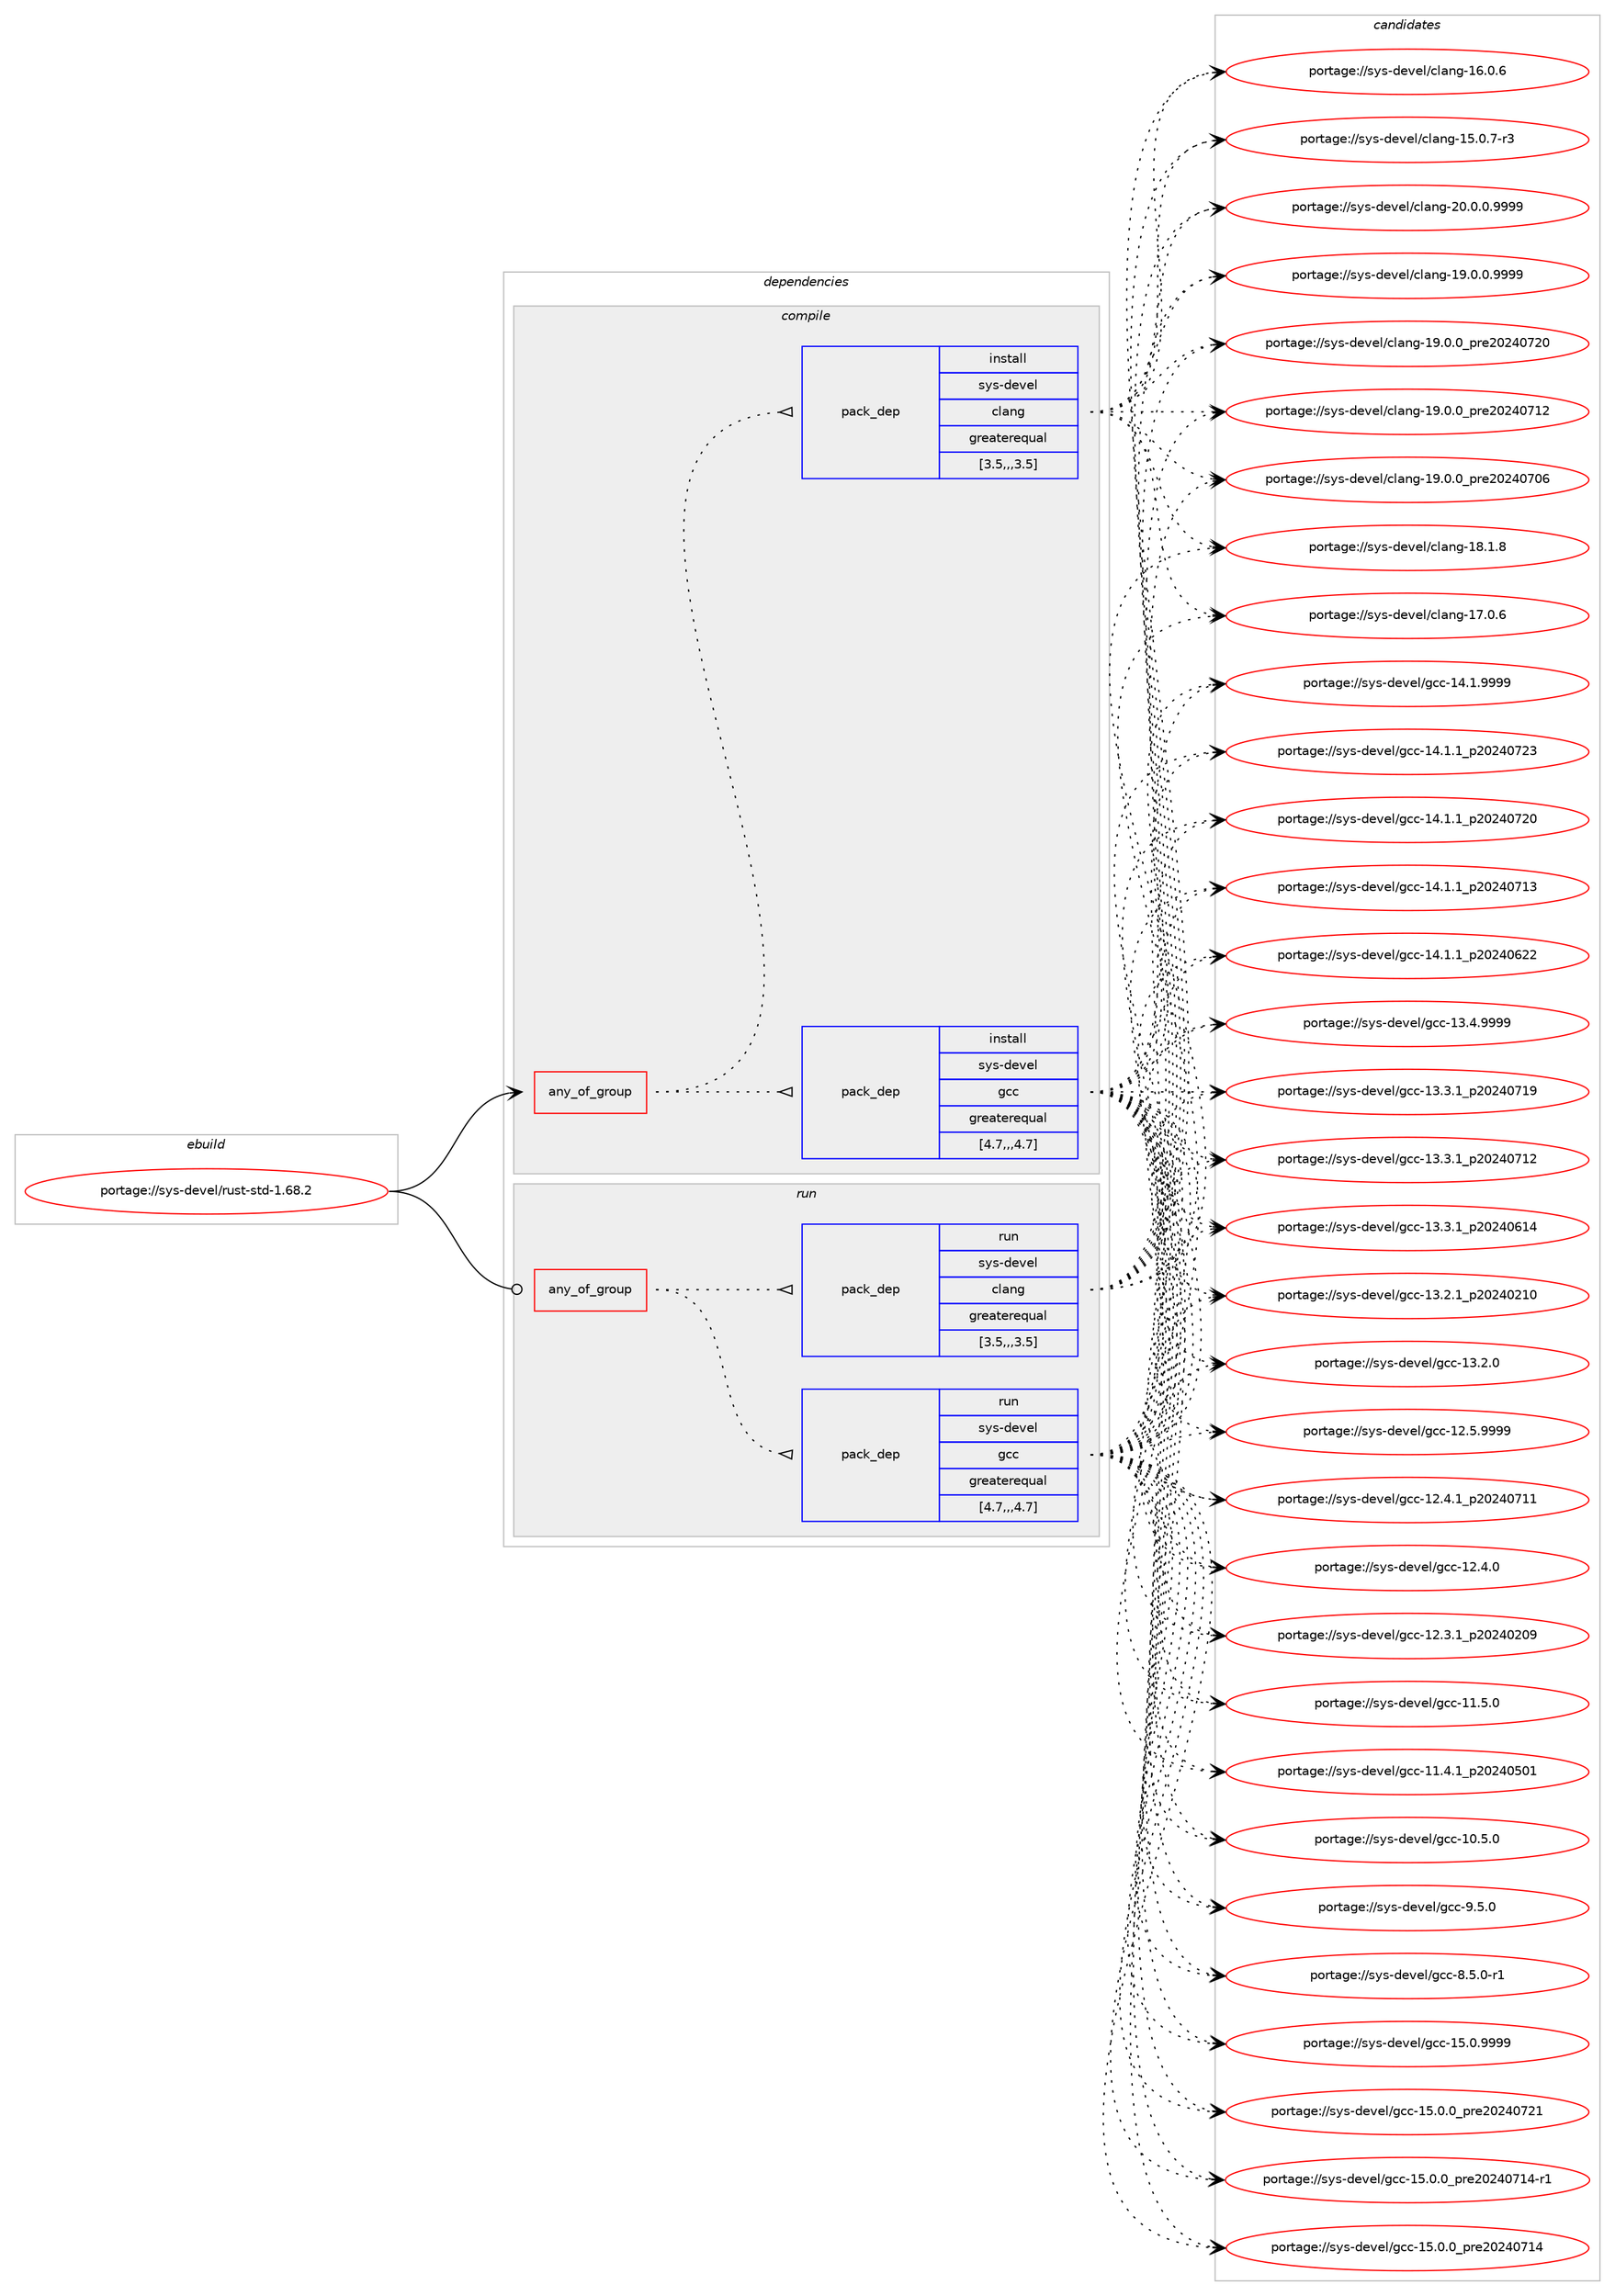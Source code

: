 digraph prolog {

# *************
# Graph options
# *************

newrank=true;
concentrate=true;
compound=true;
graph [rankdir=LR,fontname=Helvetica,fontsize=10,ranksep=1.5];#, ranksep=2.5, nodesep=0.2];
edge  [arrowhead=vee];
node  [fontname=Helvetica,fontsize=10];

# **********
# The ebuild
# **********

subgraph cluster_leftcol {
color=gray;
label=<<i>ebuild</i>>;
id [label="portage://sys-devel/rust-std-1.68.2", color=red, width=4, href="../sys-devel/rust-std-1.68.2.svg"];
}

# ****************
# The dependencies
# ****************

subgraph cluster_midcol {
color=gray;
label=<<i>dependencies</i>>;
subgraph cluster_compile {
fillcolor="#eeeeee";
style=filled;
label=<<i>compile</i>>;
subgraph any2744 {
dependency435842 [label=<<TABLE BORDER="0" CELLBORDER="1" CELLSPACING="0" CELLPADDING="4"><TR><TD CELLPADDING="10">any_of_group</TD></TR></TABLE>>, shape=none, color=red];subgraph pack316682 {
dependency435843 [label=<<TABLE BORDER="0" CELLBORDER="1" CELLSPACING="0" CELLPADDING="4" WIDTH="220"><TR><TD ROWSPAN="6" CELLPADDING="30">pack_dep</TD></TR><TR><TD WIDTH="110">install</TD></TR><TR><TD>sys-devel</TD></TR><TR><TD>gcc</TD></TR><TR><TD>greaterequal</TD></TR><TR><TD>[4.7,,,4.7]</TD></TR></TABLE>>, shape=none, color=blue];
}
dependency435842:e -> dependency435843:w [weight=20,style="dotted",arrowhead="oinv"];
subgraph pack316683 {
dependency435844 [label=<<TABLE BORDER="0" CELLBORDER="1" CELLSPACING="0" CELLPADDING="4" WIDTH="220"><TR><TD ROWSPAN="6" CELLPADDING="30">pack_dep</TD></TR><TR><TD WIDTH="110">install</TD></TR><TR><TD>sys-devel</TD></TR><TR><TD>clang</TD></TR><TR><TD>greaterequal</TD></TR><TR><TD>[3.5,,,3.5]</TD></TR></TABLE>>, shape=none, color=blue];
}
dependency435842:e -> dependency435844:w [weight=20,style="dotted",arrowhead="oinv"];
}
id:e -> dependency435842:w [weight=20,style="solid",arrowhead="vee"];
}
subgraph cluster_compileandrun {
fillcolor="#eeeeee";
style=filled;
label=<<i>compile and run</i>>;
}
subgraph cluster_run {
fillcolor="#eeeeee";
style=filled;
label=<<i>run</i>>;
subgraph any2745 {
dependency435845 [label=<<TABLE BORDER="0" CELLBORDER="1" CELLSPACING="0" CELLPADDING="4"><TR><TD CELLPADDING="10">any_of_group</TD></TR></TABLE>>, shape=none, color=red];subgraph pack316684 {
dependency435846 [label=<<TABLE BORDER="0" CELLBORDER="1" CELLSPACING="0" CELLPADDING="4" WIDTH="220"><TR><TD ROWSPAN="6" CELLPADDING="30">pack_dep</TD></TR><TR><TD WIDTH="110">run</TD></TR><TR><TD>sys-devel</TD></TR><TR><TD>gcc</TD></TR><TR><TD>greaterequal</TD></TR><TR><TD>[4.7,,,4.7]</TD></TR></TABLE>>, shape=none, color=blue];
}
dependency435845:e -> dependency435846:w [weight=20,style="dotted",arrowhead="oinv"];
subgraph pack316685 {
dependency435847 [label=<<TABLE BORDER="0" CELLBORDER="1" CELLSPACING="0" CELLPADDING="4" WIDTH="220"><TR><TD ROWSPAN="6" CELLPADDING="30">pack_dep</TD></TR><TR><TD WIDTH="110">run</TD></TR><TR><TD>sys-devel</TD></TR><TR><TD>clang</TD></TR><TR><TD>greaterequal</TD></TR><TR><TD>[3.5,,,3.5]</TD></TR></TABLE>>, shape=none, color=blue];
}
dependency435845:e -> dependency435847:w [weight=20,style="dotted",arrowhead="oinv"];
}
id:e -> dependency435845:w [weight=20,style="solid",arrowhead="odot"];
}
}

# **************
# The candidates
# **************

subgraph cluster_choices {
rank=same;
color=gray;
label=<<i>candidates</i>>;

subgraph choice316682 {
color=black;
nodesep=1;
choice1151211154510010111810110847103999945495346484657575757 [label="portage://sys-devel/gcc-15.0.9999", color=red, width=4,href="../sys-devel/gcc-15.0.9999.svg"];
choice1151211154510010111810110847103999945495346484648951121141015048505248555049 [label="portage://sys-devel/gcc-15.0.0_pre20240721", color=red, width=4,href="../sys-devel/gcc-15.0.0_pre20240721.svg"];
choice11512111545100101118101108471039999454953464846489511211410150485052485549524511449 [label="portage://sys-devel/gcc-15.0.0_pre20240714-r1", color=red, width=4,href="../sys-devel/gcc-15.0.0_pre20240714-r1.svg"];
choice1151211154510010111810110847103999945495346484648951121141015048505248554952 [label="portage://sys-devel/gcc-15.0.0_pre20240714", color=red, width=4,href="../sys-devel/gcc-15.0.0_pre20240714.svg"];
choice1151211154510010111810110847103999945495246494657575757 [label="portage://sys-devel/gcc-14.1.9999", color=red, width=4,href="../sys-devel/gcc-14.1.9999.svg"];
choice1151211154510010111810110847103999945495246494649951125048505248555051 [label="portage://sys-devel/gcc-14.1.1_p20240723", color=red, width=4,href="../sys-devel/gcc-14.1.1_p20240723.svg"];
choice1151211154510010111810110847103999945495246494649951125048505248555048 [label="portage://sys-devel/gcc-14.1.1_p20240720", color=red, width=4,href="../sys-devel/gcc-14.1.1_p20240720.svg"];
choice1151211154510010111810110847103999945495246494649951125048505248554951 [label="portage://sys-devel/gcc-14.1.1_p20240713", color=red, width=4,href="../sys-devel/gcc-14.1.1_p20240713.svg"];
choice1151211154510010111810110847103999945495246494649951125048505248545050 [label="portage://sys-devel/gcc-14.1.1_p20240622", color=red, width=4,href="../sys-devel/gcc-14.1.1_p20240622.svg"];
choice1151211154510010111810110847103999945495146524657575757 [label="portage://sys-devel/gcc-13.4.9999", color=red, width=4,href="../sys-devel/gcc-13.4.9999.svg"];
choice1151211154510010111810110847103999945495146514649951125048505248554957 [label="portage://sys-devel/gcc-13.3.1_p20240719", color=red, width=4,href="../sys-devel/gcc-13.3.1_p20240719.svg"];
choice1151211154510010111810110847103999945495146514649951125048505248554950 [label="portage://sys-devel/gcc-13.3.1_p20240712", color=red, width=4,href="../sys-devel/gcc-13.3.1_p20240712.svg"];
choice1151211154510010111810110847103999945495146514649951125048505248544952 [label="portage://sys-devel/gcc-13.3.1_p20240614", color=red, width=4,href="../sys-devel/gcc-13.3.1_p20240614.svg"];
choice1151211154510010111810110847103999945495146504649951125048505248504948 [label="portage://sys-devel/gcc-13.2.1_p20240210", color=red, width=4,href="../sys-devel/gcc-13.2.1_p20240210.svg"];
choice1151211154510010111810110847103999945495146504648 [label="portage://sys-devel/gcc-13.2.0", color=red, width=4,href="../sys-devel/gcc-13.2.0.svg"];
choice1151211154510010111810110847103999945495046534657575757 [label="portage://sys-devel/gcc-12.5.9999", color=red, width=4,href="../sys-devel/gcc-12.5.9999.svg"];
choice1151211154510010111810110847103999945495046524649951125048505248554949 [label="portage://sys-devel/gcc-12.4.1_p20240711", color=red, width=4,href="../sys-devel/gcc-12.4.1_p20240711.svg"];
choice1151211154510010111810110847103999945495046524648 [label="portage://sys-devel/gcc-12.4.0", color=red, width=4,href="../sys-devel/gcc-12.4.0.svg"];
choice1151211154510010111810110847103999945495046514649951125048505248504857 [label="portage://sys-devel/gcc-12.3.1_p20240209", color=red, width=4,href="../sys-devel/gcc-12.3.1_p20240209.svg"];
choice1151211154510010111810110847103999945494946534648 [label="portage://sys-devel/gcc-11.5.0", color=red, width=4,href="../sys-devel/gcc-11.5.0.svg"];
choice1151211154510010111810110847103999945494946524649951125048505248534849 [label="portage://sys-devel/gcc-11.4.1_p20240501", color=red, width=4,href="../sys-devel/gcc-11.4.1_p20240501.svg"];
choice1151211154510010111810110847103999945494846534648 [label="portage://sys-devel/gcc-10.5.0", color=red, width=4,href="../sys-devel/gcc-10.5.0.svg"];
choice11512111545100101118101108471039999455746534648 [label="portage://sys-devel/gcc-9.5.0", color=red, width=4,href="../sys-devel/gcc-9.5.0.svg"];
choice115121115451001011181011084710399994556465346484511449 [label="portage://sys-devel/gcc-8.5.0-r1", color=red, width=4,href="../sys-devel/gcc-8.5.0-r1.svg"];
dependency435843:e -> choice1151211154510010111810110847103999945495346484657575757:w [style=dotted,weight="100"];
dependency435843:e -> choice1151211154510010111810110847103999945495346484648951121141015048505248555049:w [style=dotted,weight="100"];
dependency435843:e -> choice11512111545100101118101108471039999454953464846489511211410150485052485549524511449:w [style=dotted,weight="100"];
dependency435843:e -> choice1151211154510010111810110847103999945495346484648951121141015048505248554952:w [style=dotted,weight="100"];
dependency435843:e -> choice1151211154510010111810110847103999945495246494657575757:w [style=dotted,weight="100"];
dependency435843:e -> choice1151211154510010111810110847103999945495246494649951125048505248555051:w [style=dotted,weight="100"];
dependency435843:e -> choice1151211154510010111810110847103999945495246494649951125048505248555048:w [style=dotted,weight="100"];
dependency435843:e -> choice1151211154510010111810110847103999945495246494649951125048505248554951:w [style=dotted,weight="100"];
dependency435843:e -> choice1151211154510010111810110847103999945495246494649951125048505248545050:w [style=dotted,weight="100"];
dependency435843:e -> choice1151211154510010111810110847103999945495146524657575757:w [style=dotted,weight="100"];
dependency435843:e -> choice1151211154510010111810110847103999945495146514649951125048505248554957:w [style=dotted,weight="100"];
dependency435843:e -> choice1151211154510010111810110847103999945495146514649951125048505248554950:w [style=dotted,weight="100"];
dependency435843:e -> choice1151211154510010111810110847103999945495146514649951125048505248544952:w [style=dotted,weight="100"];
dependency435843:e -> choice1151211154510010111810110847103999945495146504649951125048505248504948:w [style=dotted,weight="100"];
dependency435843:e -> choice1151211154510010111810110847103999945495146504648:w [style=dotted,weight="100"];
dependency435843:e -> choice1151211154510010111810110847103999945495046534657575757:w [style=dotted,weight="100"];
dependency435843:e -> choice1151211154510010111810110847103999945495046524649951125048505248554949:w [style=dotted,weight="100"];
dependency435843:e -> choice1151211154510010111810110847103999945495046524648:w [style=dotted,weight="100"];
dependency435843:e -> choice1151211154510010111810110847103999945495046514649951125048505248504857:w [style=dotted,weight="100"];
dependency435843:e -> choice1151211154510010111810110847103999945494946534648:w [style=dotted,weight="100"];
dependency435843:e -> choice1151211154510010111810110847103999945494946524649951125048505248534849:w [style=dotted,weight="100"];
dependency435843:e -> choice1151211154510010111810110847103999945494846534648:w [style=dotted,weight="100"];
dependency435843:e -> choice11512111545100101118101108471039999455746534648:w [style=dotted,weight="100"];
dependency435843:e -> choice115121115451001011181011084710399994556465346484511449:w [style=dotted,weight="100"];
}
subgraph choice316683 {
color=black;
nodesep=1;
choice11512111545100101118101108479910897110103455048464846484657575757 [label="portage://sys-devel/clang-20.0.0.9999", color=red, width=4,href="../sys-devel/clang-20.0.0.9999.svg"];
choice11512111545100101118101108479910897110103454957464846484657575757 [label="portage://sys-devel/clang-19.0.0.9999", color=red, width=4,href="../sys-devel/clang-19.0.0.9999.svg"];
choice1151211154510010111810110847991089711010345495746484648951121141015048505248555048 [label="portage://sys-devel/clang-19.0.0_pre20240720", color=red, width=4,href="../sys-devel/clang-19.0.0_pre20240720.svg"];
choice1151211154510010111810110847991089711010345495746484648951121141015048505248554950 [label="portage://sys-devel/clang-19.0.0_pre20240712", color=red, width=4,href="../sys-devel/clang-19.0.0_pre20240712.svg"];
choice1151211154510010111810110847991089711010345495746484648951121141015048505248554854 [label="portage://sys-devel/clang-19.0.0_pre20240706", color=red, width=4,href="../sys-devel/clang-19.0.0_pre20240706.svg"];
choice1151211154510010111810110847991089711010345495646494656 [label="portage://sys-devel/clang-18.1.8", color=red, width=4,href="../sys-devel/clang-18.1.8.svg"];
choice1151211154510010111810110847991089711010345495546484654 [label="portage://sys-devel/clang-17.0.6", color=red, width=4,href="../sys-devel/clang-17.0.6.svg"];
choice1151211154510010111810110847991089711010345495446484654 [label="portage://sys-devel/clang-16.0.6", color=red, width=4,href="../sys-devel/clang-16.0.6.svg"];
choice11512111545100101118101108479910897110103454953464846554511451 [label="portage://sys-devel/clang-15.0.7-r3", color=red, width=4,href="../sys-devel/clang-15.0.7-r3.svg"];
dependency435844:e -> choice11512111545100101118101108479910897110103455048464846484657575757:w [style=dotted,weight="100"];
dependency435844:e -> choice11512111545100101118101108479910897110103454957464846484657575757:w [style=dotted,weight="100"];
dependency435844:e -> choice1151211154510010111810110847991089711010345495746484648951121141015048505248555048:w [style=dotted,weight="100"];
dependency435844:e -> choice1151211154510010111810110847991089711010345495746484648951121141015048505248554950:w [style=dotted,weight="100"];
dependency435844:e -> choice1151211154510010111810110847991089711010345495746484648951121141015048505248554854:w [style=dotted,weight="100"];
dependency435844:e -> choice1151211154510010111810110847991089711010345495646494656:w [style=dotted,weight="100"];
dependency435844:e -> choice1151211154510010111810110847991089711010345495546484654:w [style=dotted,weight="100"];
dependency435844:e -> choice1151211154510010111810110847991089711010345495446484654:w [style=dotted,weight="100"];
dependency435844:e -> choice11512111545100101118101108479910897110103454953464846554511451:w [style=dotted,weight="100"];
}
subgraph choice316684 {
color=black;
nodesep=1;
choice1151211154510010111810110847103999945495346484657575757 [label="portage://sys-devel/gcc-15.0.9999", color=red, width=4,href="../sys-devel/gcc-15.0.9999.svg"];
choice1151211154510010111810110847103999945495346484648951121141015048505248555049 [label="portage://sys-devel/gcc-15.0.0_pre20240721", color=red, width=4,href="../sys-devel/gcc-15.0.0_pre20240721.svg"];
choice11512111545100101118101108471039999454953464846489511211410150485052485549524511449 [label="portage://sys-devel/gcc-15.0.0_pre20240714-r1", color=red, width=4,href="../sys-devel/gcc-15.0.0_pre20240714-r1.svg"];
choice1151211154510010111810110847103999945495346484648951121141015048505248554952 [label="portage://sys-devel/gcc-15.0.0_pre20240714", color=red, width=4,href="../sys-devel/gcc-15.0.0_pre20240714.svg"];
choice1151211154510010111810110847103999945495246494657575757 [label="portage://sys-devel/gcc-14.1.9999", color=red, width=4,href="../sys-devel/gcc-14.1.9999.svg"];
choice1151211154510010111810110847103999945495246494649951125048505248555051 [label="portage://sys-devel/gcc-14.1.1_p20240723", color=red, width=4,href="../sys-devel/gcc-14.1.1_p20240723.svg"];
choice1151211154510010111810110847103999945495246494649951125048505248555048 [label="portage://sys-devel/gcc-14.1.1_p20240720", color=red, width=4,href="../sys-devel/gcc-14.1.1_p20240720.svg"];
choice1151211154510010111810110847103999945495246494649951125048505248554951 [label="portage://sys-devel/gcc-14.1.1_p20240713", color=red, width=4,href="../sys-devel/gcc-14.1.1_p20240713.svg"];
choice1151211154510010111810110847103999945495246494649951125048505248545050 [label="portage://sys-devel/gcc-14.1.1_p20240622", color=red, width=4,href="../sys-devel/gcc-14.1.1_p20240622.svg"];
choice1151211154510010111810110847103999945495146524657575757 [label="portage://sys-devel/gcc-13.4.9999", color=red, width=4,href="../sys-devel/gcc-13.4.9999.svg"];
choice1151211154510010111810110847103999945495146514649951125048505248554957 [label="portage://sys-devel/gcc-13.3.1_p20240719", color=red, width=4,href="../sys-devel/gcc-13.3.1_p20240719.svg"];
choice1151211154510010111810110847103999945495146514649951125048505248554950 [label="portage://sys-devel/gcc-13.3.1_p20240712", color=red, width=4,href="../sys-devel/gcc-13.3.1_p20240712.svg"];
choice1151211154510010111810110847103999945495146514649951125048505248544952 [label="portage://sys-devel/gcc-13.3.1_p20240614", color=red, width=4,href="../sys-devel/gcc-13.3.1_p20240614.svg"];
choice1151211154510010111810110847103999945495146504649951125048505248504948 [label="portage://sys-devel/gcc-13.2.1_p20240210", color=red, width=4,href="../sys-devel/gcc-13.2.1_p20240210.svg"];
choice1151211154510010111810110847103999945495146504648 [label="portage://sys-devel/gcc-13.2.0", color=red, width=4,href="../sys-devel/gcc-13.2.0.svg"];
choice1151211154510010111810110847103999945495046534657575757 [label="portage://sys-devel/gcc-12.5.9999", color=red, width=4,href="../sys-devel/gcc-12.5.9999.svg"];
choice1151211154510010111810110847103999945495046524649951125048505248554949 [label="portage://sys-devel/gcc-12.4.1_p20240711", color=red, width=4,href="../sys-devel/gcc-12.4.1_p20240711.svg"];
choice1151211154510010111810110847103999945495046524648 [label="portage://sys-devel/gcc-12.4.0", color=red, width=4,href="../sys-devel/gcc-12.4.0.svg"];
choice1151211154510010111810110847103999945495046514649951125048505248504857 [label="portage://sys-devel/gcc-12.3.1_p20240209", color=red, width=4,href="../sys-devel/gcc-12.3.1_p20240209.svg"];
choice1151211154510010111810110847103999945494946534648 [label="portage://sys-devel/gcc-11.5.0", color=red, width=4,href="../sys-devel/gcc-11.5.0.svg"];
choice1151211154510010111810110847103999945494946524649951125048505248534849 [label="portage://sys-devel/gcc-11.4.1_p20240501", color=red, width=4,href="../sys-devel/gcc-11.4.1_p20240501.svg"];
choice1151211154510010111810110847103999945494846534648 [label="portage://sys-devel/gcc-10.5.0", color=red, width=4,href="../sys-devel/gcc-10.5.0.svg"];
choice11512111545100101118101108471039999455746534648 [label="portage://sys-devel/gcc-9.5.0", color=red, width=4,href="../sys-devel/gcc-9.5.0.svg"];
choice115121115451001011181011084710399994556465346484511449 [label="portage://sys-devel/gcc-8.5.0-r1", color=red, width=4,href="../sys-devel/gcc-8.5.0-r1.svg"];
dependency435846:e -> choice1151211154510010111810110847103999945495346484657575757:w [style=dotted,weight="100"];
dependency435846:e -> choice1151211154510010111810110847103999945495346484648951121141015048505248555049:w [style=dotted,weight="100"];
dependency435846:e -> choice11512111545100101118101108471039999454953464846489511211410150485052485549524511449:w [style=dotted,weight="100"];
dependency435846:e -> choice1151211154510010111810110847103999945495346484648951121141015048505248554952:w [style=dotted,weight="100"];
dependency435846:e -> choice1151211154510010111810110847103999945495246494657575757:w [style=dotted,weight="100"];
dependency435846:e -> choice1151211154510010111810110847103999945495246494649951125048505248555051:w [style=dotted,weight="100"];
dependency435846:e -> choice1151211154510010111810110847103999945495246494649951125048505248555048:w [style=dotted,weight="100"];
dependency435846:e -> choice1151211154510010111810110847103999945495246494649951125048505248554951:w [style=dotted,weight="100"];
dependency435846:e -> choice1151211154510010111810110847103999945495246494649951125048505248545050:w [style=dotted,weight="100"];
dependency435846:e -> choice1151211154510010111810110847103999945495146524657575757:w [style=dotted,weight="100"];
dependency435846:e -> choice1151211154510010111810110847103999945495146514649951125048505248554957:w [style=dotted,weight="100"];
dependency435846:e -> choice1151211154510010111810110847103999945495146514649951125048505248554950:w [style=dotted,weight="100"];
dependency435846:e -> choice1151211154510010111810110847103999945495146514649951125048505248544952:w [style=dotted,weight="100"];
dependency435846:e -> choice1151211154510010111810110847103999945495146504649951125048505248504948:w [style=dotted,weight="100"];
dependency435846:e -> choice1151211154510010111810110847103999945495146504648:w [style=dotted,weight="100"];
dependency435846:e -> choice1151211154510010111810110847103999945495046534657575757:w [style=dotted,weight="100"];
dependency435846:e -> choice1151211154510010111810110847103999945495046524649951125048505248554949:w [style=dotted,weight="100"];
dependency435846:e -> choice1151211154510010111810110847103999945495046524648:w [style=dotted,weight="100"];
dependency435846:e -> choice1151211154510010111810110847103999945495046514649951125048505248504857:w [style=dotted,weight="100"];
dependency435846:e -> choice1151211154510010111810110847103999945494946534648:w [style=dotted,weight="100"];
dependency435846:e -> choice1151211154510010111810110847103999945494946524649951125048505248534849:w [style=dotted,weight="100"];
dependency435846:e -> choice1151211154510010111810110847103999945494846534648:w [style=dotted,weight="100"];
dependency435846:e -> choice11512111545100101118101108471039999455746534648:w [style=dotted,weight="100"];
dependency435846:e -> choice115121115451001011181011084710399994556465346484511449:w [style=dotted,weight="100"];
}
subgraph choice316685 {
color=black;
nodesep=1;
choice11512111545100101118101108479910897110103455048464846484657575757 [label="portage://sys-devel/clang-20.0.0.9999", color=red, width=4,href="../sys-devel/clang-20.0.0.9999.svg"];
choice11512111545100101118101108479910897110103454957464846484657575757 [label="portage://sys-devel/clang-19.0.0.9999", color=red, width=4,href="../sys-devel/clang-19.0.0.9999.svg"];
choice1151211154510010111810110847991089711010345495746484648951121141015048505248555048 [label="portage://sys-devel/clang-19.0.0_pre20240720", color=red, width=4,href="../sys-devel/clang-19.0.0_pre20240720.svg"];
choice1151211154510010111810110847991089711010345495746484648951121141015048505248554950 [label="portage://sys-devel/clang-19.0.0_pre20240712", color=red, width=4,href="../sys-devel/clang-19.0.0_pre20240712.svg"];
choice1151211154510010111810110847991089711010345495746484648951121141015048505248554854 [label="portage://sys-devel/clang-19.0.0_pre20240706", color=red, width=4,href="../sys-devel/clang-19.0.0_pre20240706.svg"];
choice1151211154510010111810110847991089711010345495646494656 [label="portage://sys-devel/clang-18.1.8", color=red, width=4,href="../sys-devel/clang-18.1.8.svg"];
choice1151211154510010111810110847991089711010345495546484654 [label="portage://sys-devel/clang-17.0.6", color=red, width=4,href="../sys-devel/clang-17.0.6.svg"];
choice1151211154510010111810110847991089711010345495446484654 [label="portage://sys-devel/clang-16.0.6", color=red, width=4,href="../sys-devel/clang-16.0.6.svg"];
choice11512111545100101118101108479910897110103454953464846554511451 [label="portage://sys-devel/clang-15.0.7-r3", color=red, width=4,href="../sys-devel/clang-15.0.7-r3.svg"];
dependency435847:e -> choice11512111545100101118101108479910897110103455048464846484657575757:w [style=dotted,weight="100"];
dependency435847:e -> choice11512111545100101118101108479910897110103454957464846484657575757:w [style=dotted,weight="100"];
dependency435847:e -> choice1151211154510010111810110847991089711010345495746484648951121141015048505248555048:w [style=dotted,weight="100"];
dependency435847:e -> choice1151211154510010111810110847991089711010345495746484648951121141015048505248554950:w [style=dotted,weight="100"];
dependency435847:e -> choice1151211154510010111810110847991089711010345495746484648951121141015048505248554854:w [style=dotted,weight="100"];
dependency435847:e -> choice1151211154510010111810110847991089711010345495646494656:w [style=dotted,weight="100"];
dependency435847:e -> choice1151211154510010111810110847991089711010345495546484654:w [style=dotted,weight="100"];
dependency435847:e -> choice1151211154510010111810110847991089711010345495446484654:w [style=dotted,weight="100"];
dependency435847:e -> choice11512111545100101118101108479910897110103454953464846554511451:w [style=dotted,weight="100"];
}
}

}
